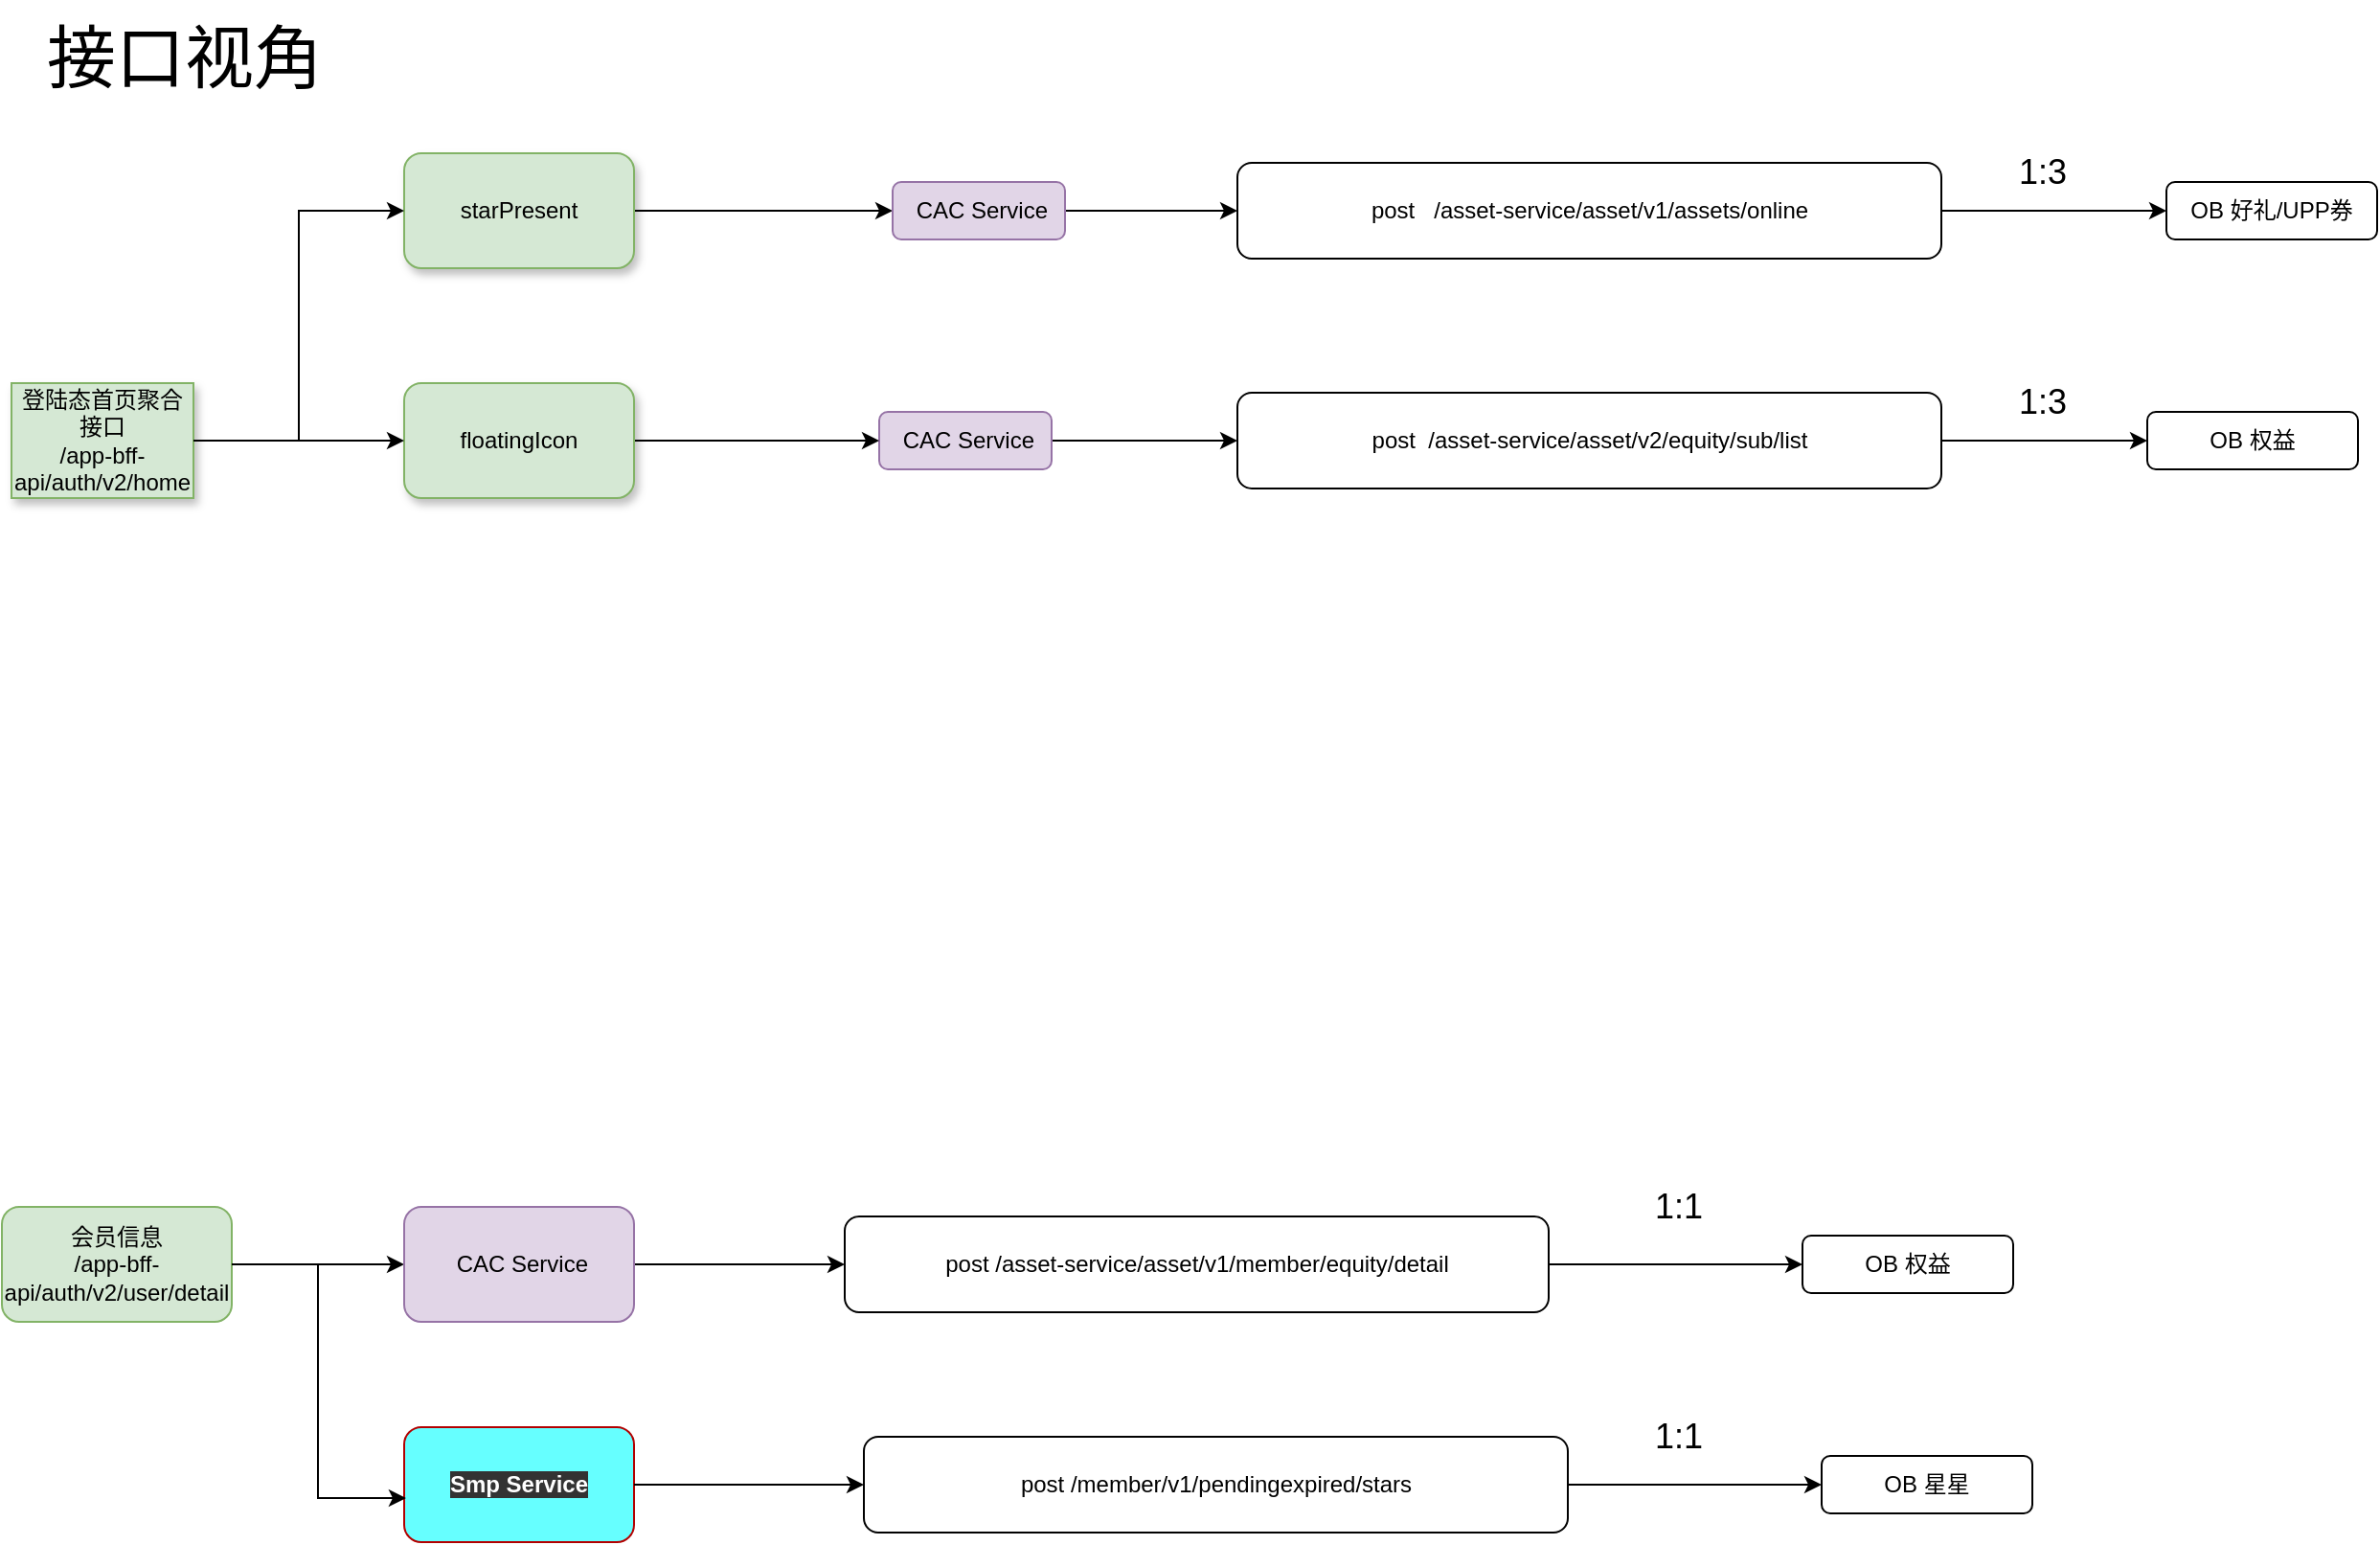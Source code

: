 <mxfile version="24.6.4" type="device">
  <diagram name="Page-1" id="6HjLwXH_93NH_du4nIBY">
    <mxGraphModel dx="4834" dy="-280" grid="1" gridSize="10" guides="1" tooltips="1" connect="1" arrows="1" fold="1" page="1" pageScale="1" pageWidth="850" pageHeight="1100" math="0" shadow="0">
      <root>
        <mxCell id="0" />
        <mxCell id="1" parent="0" />
        <mxCell id="yFF6c2uj3MfdMwQBRJTj-1" value="&lt;font style=&quot;font-size: 36px;&quot;&gt;接口视角&lt;/font&gt;" style="text;html=1;align=center;verticalAlign=middle;resizable=0;points=[];autosize=1;strokeColor=none;fillColor=none;" vertex="1" parent="1">
          <mxGeometry x="-3270" y="1580" width="170" height="60" as="geometry" />
        </mxCell>
        <mxCell id="yFF6c2uj3MfdMwQBRJTj-137" style="edgeStyle=orthogonalEdgeStyle;rounded=0;orthogonalLoop=1;jettySize=auto;html=1;entryX=0;entryY=0.5;entryDx=0;entryDy=0;" edge="1" parent="1" source="yFF6c2uj3MfdMwQBRJTj-5" target="yFF6c2uj3MfdMwQBRJTj-136">
          <mxGeometry relative="1" as="geometry" />
        </mxCell>
        <mxCell id="yFF6c2uj3MfdMwQBRJTj-5" value="会员信息&lt;div&gt;/app-bff-api/auth/v2/user/detail&lt;br&gt;&lt;/div&gt;" style="rounded=1;whiteSpace=wrap;html=1;fillColor=#d5e8d4;strokeColor=#82b366;" vertex="1" parent="1">
          <mxGeometry x="-3280" y="2210" width="120" height="60" as="geometry" />
        </mxCell>
        <mxCell id="yFF6c2uj3MfdMwQBRJTj-105" value="" style="edgeStyle=orthogonalEdgeStyle;rounded=0;orthogonalLoop=1;jettySize=auto;html=1;entryX=0;entryY=0.5;entryDx=0;entryDy=0;" edge="1" parent="1" source="yFF6c2uj3MfdMwQBRJTj-107" target="yFF6c2uj3MfdMwQBRJTj-113">
          <mxGeometry relative="1" as="geometry">
            <mxPoint x="-2890" y="1730" as="targetPoint" />
          </mxGeometry>
        </mxCell>
        <mxCell id="yFF6c2uj3MfdMwQBRJTj-106" value="&lt;span style=&quot;color: rgba(0, 0, 0, 0); font-family: monospace; font-size: 0px; text-align: start; background-color: rgb(251, 251, 251);&quot;&gt;%3CmxGraphModel%3E%3Croot%3E%3CmxCell%20id%3D%220%22%2F%3E%3CmxCell%20id%3D%221%22%20parent%3D%220%22%2F%3E%3CmxCell%20id%3D%222%22%20value%3D%22post%26amp%3Bnbsp%3B%2Fmember%2FmemberInfo%2Fv1%2FqueryUsersAvatorAndNickname%22%20style%3D%22text%3Bhtml%3D1%3Balign%3Dcenter%3BverticalAlign%3Dmiddle%3Bresizable%3D0%3Bpoints%3D%5B%5D%3Bautosize%3D1%3BstrokeColor%3Dnone%3BfillColor%3Dnone%3B%22%20vertex%3D%221%22%20parent%3D%221%22%3E%3CmxGeometry%20x%3D%22-2048%22%20y%3D%221765%22%20width%3D%22350%22%20height%3D%2230%22%20as%3D%22geometry%22%2F%3E%3C%2FmxCell%3E%3C%2Froot%3E%3C%2FmxGraphModel%3E&lt;/span&gt;" style="edgeLabel;html=1;align=center;verticalAlign=middle;resizable=0;points=[];" vertex="1" connectable="0" parent="yFF6c2uj3MfdMwQBRJTj-105">
          <mxGeometry x="-0.237" relative="1" as="geometry">
            <mxPoint as="offset" />
          </mxGeometry>
        </mxCell>
        <mxCell id="yFF6c2uj3MfdMwQBRJTj-107" value="&lt;span style=&quot;white-space: pre;&quot; data-slate-fragment=&quot;JTVCJTdCJTIydHlwZSUyMiUzQSUyMnBhcmFncmFwaCUyMiUyQyUyMmNoaWxkcmVuJTIyJTNBJTVCJTdCJTIyaWQlMjIlM0ElMjJ4ZUFYMWEybzVFJTIyJTJDJTIycGFyYUlkeCUyMiUzQTUlMkMlMjJzcmMlMjIlM0ElMjJzdGFyV29ybGRJY29uJTIyJTJDJTIyZHN0JTIyJTNBJTIyJUU2JTk4JTlGJUU1JUJEJUEyJUU0JUI4JTk2JUU3JTk1JThDJUU1JTlCJUJFJUU2JUEwJTg3JTIyJTJDJTIybWV0YWRhdGElMjIlM0ElMjIlMjIlMkMlMjJtZXRhRGF0YSUyMiUzQSU1QiU1RCUyQyUyMnRleHQlMjIlM0ElMjJzdGFyV29ybGRJY29uJTIyJTdEJTVEJTdEJTVE&quot;&gt;starPresent&lt;/span&gt;" style="whiteSpace=wrap;html=1;fillColor=#d5e8d4;strokeColor=#82b366;rounded=1;shadow=1;" vertex="1" parent="1">
          <mxGeometry x="-3070" y="1660" width="120" height="60" as="geometry" />
        </mxCell>
        <mxCell id="yFF6c2uj3MfdMwQBRJTj-110" value="" style="edgeStyle=orthogonalEdgeStyle;rounded=0;orthogonalLoop=1;jettySize=auto;html=1;entryX=0;entryY=0.5;entryDx=0;entryDy=0;" edge="1" parent="1" source="yFF6c2uj3MfdMwQBRJTj-111" target="yFF6c2uj3MfdMwQBRJTj-107">
          <mxGeometry relative="1" as="geometry" />
        </mxCell>
        <mxCell id="yFF6c2uj3MfdMwQBRJTj-111" value="登陆态首页聚合接口&lt;br&gt;/app-bff-api/auth/v2/home" style="rounded=1;whiteSpace=wrap;html=1;fillColor=#d5e8d4;strokeColor=#82b366;arcSize=0;shadow=1;" vertex="1" parent="1">
          <mxGeometry x="-3275" y="1780" width="95" height="60" as="geometry" />
        </mxCell>
        <mxCell id="yFF6c2uj3MfdMwQBRJTj-134" style="edgeStyle=orthogonalEdgeStyle;rounded=0;orthogonalLoop=1;jettySize=auto;html=1;entryX=0;entryY=0.5;entryDx=0;entryDy=0;" edge="1" parent="1" source="yFF6c2uj3MfdMwQBRJTj-112" target="yFF6c2uj3MfdMwQBRJTj-117">
          <mxGeometry relative="1" as="geometry" />
        </mxCell>
        <mxCell id="yFF6c2uj3MfdMwQBRJTj-112" value="&lt;span style=&quot;text-wrap: nowrap;&quot;&gt;post&amp;nbsp; &amp;nbsp;/asset-service/asset/v1/assets/online&lt;/span&gt;" style="rounded=1;whiteSpace=wrap;html=1;" vertex="1" parent="1">
          <mxGeometry x="-2635" y="1665" width="367.5" height="50" as="geometry" />
        </mxCell>
        <mxCell id="yFF6c2uj3MfdMwQBRJTj-115" value="" style="edgeStyle=orthogonalEdgeStyle;rounded=0;orthogonalLoop=1;jettySize=auto;html=1;" edge="1" parent="1" source="yFF6c2uj3MfdMwQBRJTj-113" target="yFF6c2uj3MfdMwQBRJTj-112">
          <mxGeometry relative="1" as="geometry" />
        </mxCell>
        <mxCell id="yFF6c2uj3MfdMwQBRJTj-113" value="&amp;nbsp;CAC Service" style="rounded=1;whiteSpace=wrap;html=1;fillColor=#e1d5e7;strokeColor=#9673a6;" vertex="1" parent="1">
          <mxGeometry x="-2815" y="1675" width="90" height="30" as="geometry" />
        </mxCell>
        <mxCell id="yFF6c2uj3MfdMwQBRJTj-117" value="OB 好礼/UPP券" style="rounded=1;whiteSpace=wrap;html=1;" vertex="1" parent="1">
          <mxGeometry x="-2150" y="1675" width="110" height="30" as="geometry" />
        </mxCell>
        <mxCell id="yFF6c2uj3MfdMwQBRJTj-130" style="edgeStyle=orthogonalEdgeStyle;rounded=0;orthogonalLoop=1;jettySize=auto;html=1;" edge="1" parent="1" source="yFF6c2uj3MfdMwQBRJTj-123" target="yFF6c2uj3MfdMwQBRJTj-129">
          <mxGeometry relative="1" as="geometry" />
        </mxCell>
        <mxCell id="yFF6c2uj3MfdMwQBRJTj-123" value="&amp;nbsp;CAC Service" style="rounded=1;whiteSpace=wrap;html=1;fillColor=#e1d5e7;strokeColor=#9673a6;" vertex="1" parent="1">
          <mxGeometry x="-2822" y="1795" width="90" height="30" as="geometry" />
        </mxCell>
        <mxCell id="yFF6c2uj3MfdMwQBRJTj-128" style="edgeStyle=orthogonalEdgeStyle;rounded=0;orthogonalLoop=1;jettySize=auto;html=1;" edge="1" parent="1" source="yFF6c2uj3MfdMwQBRJTj-125" target="yFF6c2uj3MfdMwQBRJTj-123">
          <mxGeometry relative="1" as="geometry" />
        </mxCell>
        <mxCell id="yFF6c2uj3MfdMwQBRJTj-125" value="&lt;span style=&quot;white-space: pre;&quot; data-slate-fragment=&quot;JTVCJTdCJTIydHlwZSUyMiUzQSUyMnBhcmFncmFwaCUyMiUyQyUyMmNoaWxkcmVuJTIyJTNBJTVCJTdCJTIyaWQlMjIlM0ElMjJOT0FWQlE4ZUE3JTIyJTJDJTIycGFyYUlkeCUyMiUzQTUlMkMlMjJzcmMlMjIlM0ElMjJmbG9hdGluZ0ljb24lMjIlMkMlMjJkc3QlMjIlM0ElMjIlRTYlQjUlQUUlRTUlOEElQTglRTUlOUIlQkUlRTYlQTAlODclMjIlMkMlMjJtZXRhZGF0YSUyMiUzQSUyMiUyMiUyQyUyMm1ldGFEYXRhJTIyJTNBJTVCJTVEJTJDJTIydGV4dCUyMiUzQSUyMmZsb2F0aW5nSWNvbiUyMiU3RCU1RCU3RCU1RA==&quot;&gt;floatingIcon&lt;/span&gt;" style="whiteSpace=wrap;html=1;fillColor=#d5e8d4;strokeColor=#82b366;rounded=1;shadow=1;" vertex="1" parent="1">
          <mxGeometry x="-3070" y="1780" width="120" height="60" as="geometry" />
        </mxCell>
        <mxCell id="yFF6c2uj3MfdMwQBRJTj-126" value="" style="endArrow=classic;html=1;rounded=0;exitX=1;exitY=0.5;exitDx=0;exitDy=0;entryX=0;entryY=0.5;entryDx=0;entryDy=0;" edge="1" parent="1" source="yFF6c2uj3MfdMwQBRJTj-111" target="yFF6c2uj3MfdMwQBRJTj-125">
          <mxGeometry width="50" height="50" relative="1" as="geometry">
            <mxPoint x="-3120" y="1860" as="sourcePoint" />
            <mxPoint x="-3060" y="1810" as="targetPoint" />
          </mxGeometry>
        </mxCell>
        <mxCell id="yFF6c2uj3MfdMwQBRJTj-132" style="edgeStyle=orthogonalEdgeStyle;rounded=0;orthogonalLoop=1;jettySize=auto;html=1;entryX=0;entryY=0.5;entryDx=0;entryDy=0;" edge="1" parent="1" source="yFF6c2uj3MfdMwQBRJTj-129" target="yFF6c2uj3MfdMwQBRJTj-131">
          <mxGeometry relative="1" as="geometry" />
        </mxCell>
        <mxCell id="yFF6c2uj3MfdMwQBRJTj-129" value="&lt;span style=&quot;text-wrap: nowrap;&quot;&gt;post&amp;nbsp;&amp;nbsp;/asset-service/asset/v2/equity/sub/list&lt;/span&gt;" style="rounded=1;whiteSpace=wrap;html=1;" vertex="1" parent="1">
          <mxGeometry x="-2635" y="1785" width="367.5" height="50" as="geometry" />
        </mxCell>
        <mxCell id="yFF6c2uj3MfdMwQBRJTj-131" value="OB 权益" style="rounded=1;whiteSpace=wrap;html=1;" vertex="1" parent="1">
          <mxGeometry x="-2160" y="1795" width="110" height="30" as="geometry" />
        </mxCell>
        <mxCell id="yFF6c2uj3MfdMwQBRJTj-133" value="&lt;font style=&quot;font-size: 18px;&quot;&gt;1:3&lt;/font&gt;" style="text;html=1;align=center;verticalAlign=middle;resizable=0;points=[];autosize=1;strokeColor=none;fillColor=none;" vertex="1" parent="1">
          <mxGeometry x="-2240" y="1770" width="50" height="40" as="geometry" />
        </mxCell>
        <mxCell id="yFF6c2uj3MfdMwQBRJTj-135" value="&lt;font style=&quot;font-size: 18px;&quot;&gt;1:3&lt;/font&gt;" style="text;html=1;align=center;verticalAlign=middle;resizable=0;points=[];autosize=1;strokeColor=none;fillColor=none;" vertex="1" parent="1">
          <mxGeometry x="-2240" y="1650" width="50" height="40" as="geometry" />
        </mxCell>
        <mxCell id="yFF6c2uj3MfdMwQBRJTj-139" style="edgeStyle=orthogonalEdgeStyle;rounded=0;orthogonalLoop=1;jettySize=auto;html=1;entryX=0;entryY=0.5;entryDx=0;entryDy=0;" edge="1" parent="1" source="yFF6c2uj3MfdMwQBRJTj-136" target="yFF6c2uj3MfdMwQBRJTj-138">
          <mxGeometry relative="1" as="geometry" />
        </mxCell>
        <mxCell id="yFF6c2uj3MfdMwQBRJTj-136" value="&amp;nbsp;CAC Service" style="rounded=1;whiteSpace=wrap;html=1;fillColor=#e1d5e7;strokeColor=#9673a6;" vertex="1" parent="1">
          <mxGeometry x="-3070" y="2210" width="120" height="60" as="geometry" />
        </mxCell>
        <mxCell id="yFF6c2uj3MfdMwQBRJTj-142" style="edgeStyle=orthogonalEdgeStyle;rounded=0;orthogonalLoop=1;jettySize=auto;html=1;entryX=0;entryY=0.5;entryDx=0;entryDy=0;" edge="1" parent="1" source="yFF6c2uj3MfdMwQBRJTj-138" target="yFF6c2uj3MfdMwQBRJTj-140">
          <mxGeometry relative="1" as="geometry" />
        </mxCell>
        <mxCell id="yFF6c2uj3MfdMwQBRJTj-138" value="&lt;span style=&quot;text-wrap: nowrap;&quot;&gt;post /asset-service/asset/v1/member/equity/detail&lt;/span&gt;" style="rounded=1;whiteSpace=wrap;html=1;" vertex="1" parent="1">
          <mxGeometry x="-2840" y="2215" width="367.5" height="50" as="geometry" />
        </mxCell>
        <mxCell id="yFF6c2uj3MfdMwQBRJTj-140" value="OB 权益" style="rounded=1;whiteSpace=wrap;html=1;" vertex="1" parent="1">
          <mxGeometry x="-2340" y="2225" width="110" height="30" as="geometry" />
        </mxCell>
        <mxCell id="yFF6c2uj3MfdMwQBRJTj-141" value="&lt;font style=&quot;font-size: 18px;&quot;&gt;1:1&lt;/font&gt;" style="text;html=1;align=center;verticalAlign=middle;resizable=0;points=[];autosize=1;strokeColor=none;fillColor=none;" vertex="1" parent="1">
          <mxGeometry x="-2430" y="2190" width="50" height="40" as="geometry" />
        </mxCell>
        <mxCell id="yFF6c2uj3MfdMwQBRJTj-143" value="&lt;b style=&quot;background-color: rgb(51, 51, 51);&quot;&gt;Smp Service&lt;/b&gt;" style="rounded=1;whiteSpace=wrap;html=1;fillColor=#66FFFF;strokeColor=#B20000;fontColor=#ffffff;" vertex="1" parent="1">
          <mxGeometry x="-3070" y="2325" width="120" height="60" as="geometry" />
        </mxCell>
        <mxCell id="yFF6c2uj3MfdMwQBRJTj-145" style="edgeStyle=orthogonalEdgeStyle;rounded=0;orthogonalLoop=1;jettySize=auto;html=1;exitX=1;exitY=0.5;exitDx=0;exitDy=0;entryX=0;entryY=0.5;entryDx=0;entryDy=0;" edge="1" parent="1" source="yFF6c2uj3MfdMwQBRJTj-143" target="yFF6c2uj3MfdMwQBRJTj-146">
          <mxGeometry relative="1" as="geometry">
            <mxPoint x="-2845.23" y="2349.25" as="targetPoint" />
          </mxGeometry>
        </mxCell>
        <mxCell id="yFF6c2uj3MfdMwQBRJTj-149" style="edgeStyle=orthogonalEdgeStyle;rounded=0;orthogonalLoop=1;jettySize=auto;html=1;entryX=0;entryY=0.5;entryDx=0;entryDy=0;" edge="1" parent="1" source="yFF6c2uj3MfdMwQBRJTj-146" target="yFF6c2uj3MfdMwQBRJTj-148">
          <mxGeometry relative="1" as="geometry" />
        </mxCell>
        <mxCell id="yFF6c2uj3MfdMwQBRJTj-146" value="&lt;span style=&quot;text-wrap: nowrap;&quot;&gt;post /member/v1/pendingexpired/stars&lt;/span&gt;" style="rounded=1;whiteSpace=wrap;html=1;" vertex="1" parent="1">
          <mxGeometry x="-2830" y="2330" width="367.5" height="50" as="geometry" />
        </mxCell>
        <mxCell id="yFF6c2uj3MfdMwQBRJTj-147" style="edgeStyle=orthogonalEdgeStyle;rounded=0;orthogonalLoop=1;jettySize=auto;html=1;entryX=0.008;entryY=0.617;entryDx=0;entryDy=0;entryPerimeter=0;" edge="1" parent="1" source="yFF6c2uj3MfdMwQBRJTj-5" target="yFF6c2uj3MfdMwQBRJTj-143">
          <mxGeometry relative="1" as="geometry" />
        </mxCell>
        <mxCell id="yFF6c2uj3MfdMwQBRJTj-148" value="OB 星星" style="rounded=1;whiteSpace=wrap;html=1;" vertex="1" parent="1">
          <mxGeometry x="-2330" y="2340" width="110" height="30" as="geometry" />
        </mxCell>
        <mxCell id="yFF6c2uj3MfdMwQBRJTj-150" value="&lt;font style=&quot;font-size: 18px;&quot;&gt;1:1&lt;/font&gt;" style="text;html=1;align=center;verticalAlign=middle;resizable=0;points=[];autosize=1;strokeColor=none;fillColor=none;" vertex="1" parent="1">
          <mxGeometry x="-2430" y="2310" width="50" height="40" as="geometry" />
        </mxCell>
      </root>
    </mxGraphModel>
  </diagram>
</mxfile>

